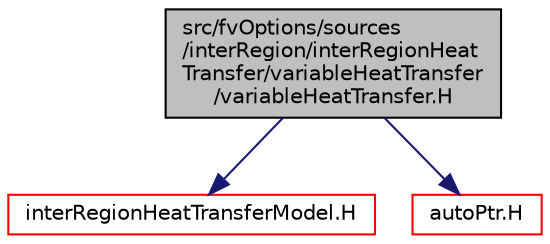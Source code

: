 digraph "src/fvOptions/sources/interRegion/interRegionHeatTransfer/variableHeatTransfer/variableHeatTransfer.H"
{
  bgcolor="transparent";
  edge [fontname="Helvetica",fontsize="10",labelfontname="Helvetica",labelfontsize="10"];
  node [fontname="Helvetica",fontsize="10",shape=record];
  Node0 [label="src/fvOptions/sources\l/interRegion/interRegionHeat\lTransfer/variableHeatTransfer\l/variableHeatTransfer.H",height=0.2,width=0.4,color="black", fillcolor="grey75", style="filled", fontcolor="black"];
  Node0 -> Node1 [color="midnightblue",fontsize="10",style="solid",fontname="Helvetica"];
  Node1 [label="interRegionHeatTransferModel.H",height=0.2,width=0.4,color="red",URL="$a05474.html"];
  Node0 -> Node84 [color="midnightblue",fontsize="10",style="solid",fontname="Helvetica"];
  Node84 [label="autoPtr.H",height=0.2,width=0.4,color="red",URL="$a11828.html"];
}
